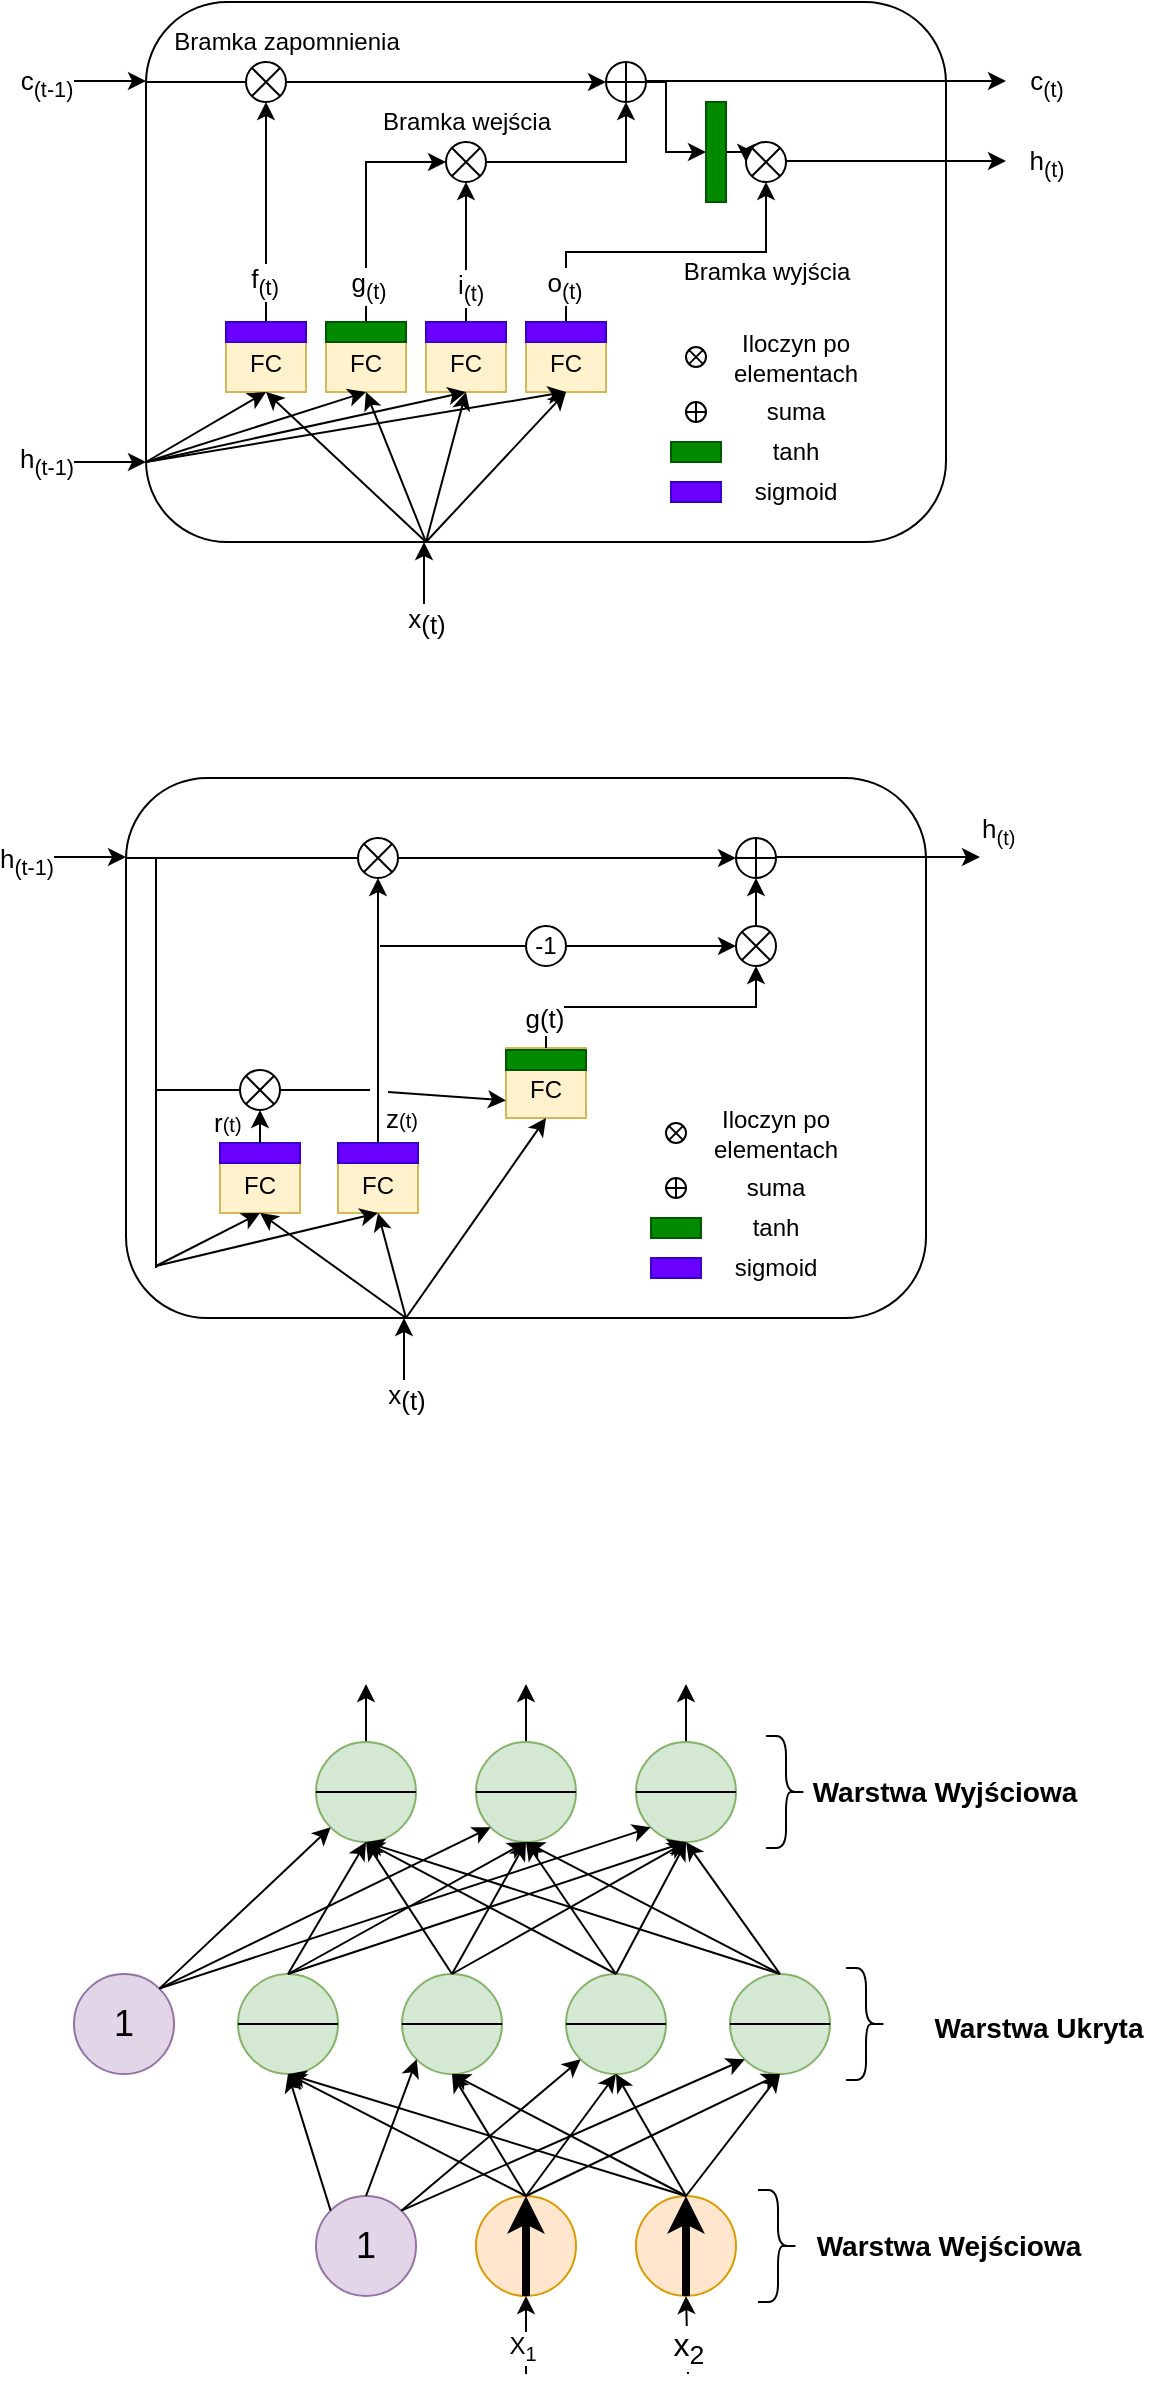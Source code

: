 <mxfile version="22.1.16" type="github">
  <diagram name="Strona-1" id="KUUmrmwPtCSlWXp_8sOf">
    <mxGraphModel dx="838" dy="553" grid="0" gridSize="10" guides="1" tooltips="1" connect="1" arrows="1" fold="1" page="0" pageScale="1" pageWidth="827" pageHeight="1169" math="0" shadow="0">
      <root>
        <mxCell id="0" />
        <mxCell id="1" parent="0" />
        <mxCell id="r2pnUwaAXKdmra2XtnZp-1" value="" style="rounded=1;whiteSpace=wrap;html=1;" parent="1" vertex="1">
          <mxGeometry x="220" y="140" width="400" height="270" as="geometry" />
        </mxCell>
        <mxCell id="r2pnUwaAXKdmra2XtnZp-11" value="" style="edgeStyle=orthogonalEdgeStyle;rounded=0;orthogonalLoop=1;jettySize=auto;html=1;" parent="1" source="r2pnUwaAXKdmra2XtnZp-3" target="r2pnUwaAXKdmra2XtnZp-7" edge="1">
          <mxGeometry relative="1" as="geometry" />
        </mxCell>
        <mxCell id="uJrMI0u5jXTCqJDOLYF4-28" value="&lt;font style=&quot;font-size: 13px;&quot;&gt;f&lt;sub&gt;(t)&lt;/sub&gt;&lt;/font&gt;" style="edgeLabel;html=1;align=center;verticalAlign=middle;resizable=0;points=[];" vertex="1" connectable="0" parent="r2pnUwaAXKdmra2XtnZp-11">
          <mxGeometry x="-0.636" y="1" relative="1" as="geometry">
            <mxPoint as="offset" />
          </mxGeometry>
        </mxCell>
        <mxCell id="r2pnUwaAXKdmra2XtnZp-3" value="FC" style="rounded=0;whiteSpace=wrap;html=1;fillColor=#fff2cc;strokeColor=#d6b656;verticalAlign=middle;labelPosition=center;verticalLabelPosition=middle;align=center;horizontal=1;spacing=2;spacingTop=7;" parent="1" vertex="1">
          <mxGeometry x="260" y="300" width="40" height="35" as="geometry" />
        </mxCell>
        <mxCell id="r2pnUwaAXKdmra2XtnZp-4" value="FC" style="rounded=0;whiteSpace=wrap;html=1;fillColor=#fff2cc;strokeColor=#d6b656;spacingTop=7;" parent="1" vertex="1">
          <mxGeometry x="310" y="300" width="40" height="35" as="geometry" />
        </mxCell>
        <mxCell id="r2pnUwaAXKdmra2XtnZp-16" value="" style="edgeStyle=orthogonalEdgeStyle;rounded=0;orthogonalLoop=1;jettySize=auto;html=1;" parent="1" source="r2pnUwaAXKdmra2XtnZp-5" target="r2pnUwaAXKdmra2XtnZp-8" edge="1">
          <mxGeometry relative="1" as="geometry" />
        </mxCell>
        <mxCell id="uJrMI0u5jXTCqJDOLYF4-30" value="&lt;font style=&quot;font-size: 13px;&quot;&gt;i&lt;sub&gt;(t)&lt;/sub&gt;&lt;/font&gt;" style="edgeLabel;html=1;align=center;verticalAlign=middle;resizable=0;points=[];" vertex="1" connectable="0" parent="r2pnUwaAXKdmra2XtnZp-16">
          <mxGeometry x="-0.514" y="-2" relative="1" as="geometry">
            <mxPoint as="offset" />
          </mxGeometry>
        </mxCell>
        <mxCell id="r2pnUwaAXKdmra2XtnZp-5" value="FC" style="rounded=0;whiteSpace=wrap;html=1;fillColor=#fff2cc;strokeColor=#d6b656;spacingTop=7;" parent="1" vertex="1">
          <mxGeometry x="360" y="300" width="40" height="35" as="geometry" />
        </mxCell>
        <mxCell id="r2pnUwaAXKdmra2XtnZp-6" value="FC" style="rounded=0;whiteSpace=wrap;html=1;fillColor=#fff2cc;strokeColor=#d6b656;spacingTop=7;" parent="1" vertex="1">
          <mxGeometry x="410" y="300" width="40" height="35" as="geometry" />
        </mxCell>
        <mxCell id="r2pnUwaAXKdmra2XtnZp-13" value="" style="edgeStyle=orthogonalEdgeStyle;rounded=0;orthogonalLoop=1;jettySize=auto;html=1;entryX=0;entryY=0.5;entryDx=0;entryDy=0;entryPerimeter=0;" parent="1" source="r2pnUwaAXKdmra2XtnZp-7" target="r2pnUwaAXKdmra2XtnZp-10" edge="1">
          <mxGeometry relative="1" as="geometry" />
        </mxCell>
        <mxCell id="r2pnUwaAXKdmra2XtnZp-7" value="" style="verticalLabelPosition=bottom;shadow=0;dashed=0;align=center;html=1;verticalAlign=top;shape=mxgraph.electrical.abstract.multiplier;" parent="1" vertex="1">
          <mxGeometry x="270" y="170" width="20" height="20" as="geometry" />
        </mxCell>
        <mxCell id="r2pnUwaAXKdmra2XtnZp-8" value="" style="verticalLabelPosition=bottom;shadow=0;dashed=0;align=center;html=1;verticalAlign=top;shape=mxgraph.electrical.abstract.multiplier;" parent="1" vertex="1">
          <mxGeometry x="370" y="210" width="20" height="20" as="geometry" />
        </mxCell>
        <mxCell id="r2pnUwaAXKdmra2XtnZp-9" value="" style="verticalLabelPosition=bottom;shadow=0;dashed=0;align=center;html=1;verticalAlign=top;shape=mxgraph.electrical.abstract.multiplier;" parent="1" vertex="1">
          <mxGeometry x="520" y="210" width="20" height="20" as="geometry" />
        </mxCell>
        <mxCell id="r2pnUwaAXKdmra2XtnZp-23" style="edgeStyle=orthogonalEdgeStyle;rounded=0;orthogonalLoop=1;jettySize=auto;html=1;entryX=0;entryY=0.5;entryDx=0;entryDy=0;" parent="1" source="r2pnUwaAXKdmra2XtnZp-10" target="r2pnUwaAXKdmra2XtnZp-22" edge="1">
          <mxGeometry relative="1" as="geometry">
            <Array as="points">
              <mxPoint x="480" y="180" />
              <mxPoint x="480" y="215" />
            </Array>
          </mxGeometry>
        </mxCell>
        <mxCell id="r2pnUwaAXKdmra2XtnZp-10" value="" style="verticalLabelPosition=bottom;verticalAlign=top;html=1;shape=mxgraph.flowchart.summing_function;" parent="1" vertex="1">
          <mxGeometry x="450" y="170" width="20" height="20" as="geometry" />
        </mxCell>
        <mxCell id="r2pnUwaAXKdmra2XtnZp-14" style="edgeStyle=orthogonalEdgeStyle;rounded=0;orthogonalLoop=1;jettySize=auto;html=1;exitX=1;exitY=0.5;exitDx=0;exitDy=0;exitPerimeter=0;entryX=0.5;entryY=1;entryDx=0;entryDy=0;entryPerimeter=0;" parent="1" source="r2pnUwaAXKdmra2XtnZp-8" target="r2pnUwaAXKdmra2XtnZp-10" edge="1">
          <mxGeometry relative="1" as="geometry" />
        </mxCell>
        <mxCell id="r2pnUwaAXKdmra2XtnZp-15" style="edgeStyle=orthogonalEdgeStyle;rounded=0;orthogonalLoop=1;jettySize=auto;html=1;entryX=0.5;entryY=1;entryDx=0;entryDy=0;entryPerimeter=0;exitX=0.5;exitY=0;exitDx=0;exitDy=0;" parent="1" source="r2pnUwaAXKdmra2XtnZp-6" target="r2pnUwaAXKdmra2XtnZp-9" edge="1">
          <mxGeometry relative="1" as="geometry" />
        </mxCell>
        <mxCell id="uJrMI0u5jXTCqJDOLYF4-31" value="&lt;font style=&quot;font-size: 13px;&quot;&gt;o&lt;sub&gt;(t)&lt;/sub&gt;&lt;/font&gt;" style="edgeLabel;html=1;align=center;verticalAlign=middle;resizable=0;points=[];" vertex="1" connectable="0" parent="r2pnUwaAXKdmra2XtnZp-15">
          <mxGeometry x="-0.788" y="1" relative="1" as="geometry">
            <mxPoint as="offset" />
          </mxGeometry>
        </mxCell>
        <mxCell id="r2pnUwaAXKdmra2XtnZp-17" style="edgeStyle=orthogonalEdgeStyle;rounded=0;orthogonalLoop=1;jettySize=auto;html=1;entryX=0;entryY=0.5;entryDx=0;entryDy=0;entryPerimeter=0;exitX=0.5;exitY=0;exitDx=0;exitDy=0;" parent="1" source="r2pnUwaAXKdmra2XtnZp-4" target="r2pnUwaAXKdmra2XtnZp-8" edge="1">
          <mxGeometry relative="1" as="geometry" />
        </mxCell>
        <mxCell id="uJrMI0u5jXTCqJDOLYF4-29" value="&lt;font style=&quot;font-size: 13px;&quot;&gt;g&lt;sub&gt;(t)&lt;/sub&gt;&lt;/font&gt;" style="edgeLabel;html=1;align=center;verticalAlign=middle;resizable=0;points=[];" vertex="1" connectable="0" parent="r2pnUwaAXKdmra2XtnZp-17">
          <mxGeometry x="-0.7" y="-1" relative="1" as="geometry">
            <mxPoint as="offset" />
          </mxGeometry>
        </mxCell>
        <mxCell id="r2pnUwaAXKdmra2XtnZp-18" value="" style="rounded=0;whiteSpace=wrap;html=1;fillColor=#6a00ff;strokeColor=#3700CC;fontColor=#ffffff;" parent="1" vertex="1">
          <mxGeometry x="260" y="300" width="40" height="10" as="geometry" />
        </mxCell>
        <mxCell id="r2pnUwaAXKdmra2XtnZp-19" value="" style="rounded=0;whiteSpace=wrap;html=1;fillColor=#008a00;strokeColor=#005700;fontColor=#ffffff;" parent="1" vertex="1">
          <mxGeometry x="310" y="300" width="40" height="10" as="geometry" />
        </mxCell>
        <mxCell id="r2pnUwaAXKdmra2XtnZp-20" value="" style="rounded=0;whiteSpace=wrap;html=1;fillColor=#6a00ff;strokeColor=#3700CC;fontColor=#ffffff;" parent="1" vertex="1">
          <mxGeometry x="360" y="300" width="40" height="10" as="geometry" />
        </mxCell>
        <mxCell id="r2pnUwaAXKdmra2XtnZp-21" value="" style="rounded=0;whiteSpace=wrap;html=1;fillColor=#6a00ff;strokeColor=#3700CC;fontColor=#ffffff;" parent="1" vertex="1">
          <mxGeometry x="410" y="300" width="40" height="10" as="geometry" />
        </mxCell>
        <mxCell id="r2pnUwaAXKdmra2XtnZp-22" value="" style="rounded=0;whiteSpace=wrap;html=1;fillColor=#008a00;fontColor=#ffffff;strokeColor=#005700;" parent="1" vertex="1">
          <mxGeometry x="500" y="190" width="10" height="50" as="geometry" />
        </mxCell>
        <mxCell id="r2pnUwaAXKdmra2XtnZp-26" style="edgeStyle=orthogonalEdgeStyle;rounded=0;orthogonalLoop=1;jettySize=auto;html=1;exitX=1;exitY=0.5;exitDx=0;exitDy=0;entryX=0;entryY=0.5;entryDx=0;entryDy=0;entryPerimeter=0;" parent="1" source="r2pnUwaAXKdmra2XtnZp-22" target="r2pnUwaAXKdmra2XtnZp-9" edge="1">
          <mxGeometry relative="1" as="geometry" />
        </mxCell>
        <mxCell id="r2pnUwaAXKdmra2XtnZp-28" value="" style="edgeStyle=none;orthogonalLoop=1;jettySize=auto;html=1;rounded=0;" parent="1" edge="1">
          <mxGeometry width="100" relative="1" as="geometry">
            <mxPoint x="470" y="179.5" as="sourcePoint" />
            <mxPoint x="650" y="179.5" as="targetPoint" />
            <Array as="points" />
          </mxGeometry>
        </mxCell>
        <mxCell id="uJrMI0u5jXTCqJDOLYF4-20" value="&lt;font size=&quot;2&quot;&gt;c&lt;sub&gt;(t)&lt;/sub&gt;&lt;/font&gt;" style="edgeLabel;html=1;align=center;verticalAlign=middle;resizable=0;points=[];" vertex="1" connectable="0" parent="r2pnUwaAXKdmra2XtnZp-28">
          <mxGeometry x="0.789" y="-1" relative="1" as="geometry">
            <mxPoint x="39" as="offset" />
          </mxGeometry>
        </mxCell>
        <mxCell id="r2pnUwaAXKdmra2XtnZp-29" value="" style="edgeStyle=none;orthogonalLoop=1;jettySize=auto;html=1;rounded=0;" parent="1" edge="1">
          <mxGeometry width="100" relative="1" as="geometry">
            <mxPoint x="540" y="219.5" as="sourcePoint" />
            <mxPoint x="650" y="219.5" as="targetPoint" />
            <Array as="points" />
          </mxGeometry>
        </mxCell>
        <mxCell id="uJrMI0u5jXTCqJDOLYF4-22" value="&lt;font style=&quot;font-size: 13px;&quot;&gt;h&lt;sub&gt;(t)&lt;/sub&gt;&lt;/font&gt;" style="edgeLabel;html=1;align=center;verticalAlign=middle;resizable=0;points=[];" vertex="1" connectable="0" parent="r2pnUwaAXKdmra2XtnZp-29">
          <mxGeometry x="0.764" y="1" relative="1" as="geometry">
            <mxPoint x="33" y="2" as="offset" />
          </mxGeometry>
        </mxCell>
        <mxCell id="r2pnUwaAXKdmra2XtnZp-30" value="" style="edgeStyle=none;orthogonalLoop=1;jettySize=auto;html=1;rounded=0;startSize=6;endSize=6;" parent="1" edge="1">
          <mxGeometry width="100" relative="1" as="geometry">
            <mxPoint x="170" y="179.5" as="sourcePoint" />
            <mxPoint x="220" y="179.5" as="targetPoint" />
            <Array as="points" />
          </mxGeometry>
        </mxCell>
        <mxCell id="uJrMI0u5jXTCqJDOLYF4-19" value="&lt;font style=&quot;font-size: 13px;&quot;&gt;c&lt;sub&gt;(t-1)&lt;/sub&gt;&lt;/font&gt;" style="edgeLabel;html=1;align=center;verticalAlign=middle;resizable=0;points=[];" vertex="1" connectable="0" parent="r2pnUwaAXKdmra2XtnZp-30">
          <mxGeometry x="-0.12" y="2" relative="1" as="geometry">
            <mxPoint x="-22" y="3" as="offset" />
          </mxGeometry>
        </mxCell>
        <mxCell id="r2pnUwaAXKdmra2XtnZp-31" value="" style="edgeStyle=none;orthogonalLoop=1;jettySize=auto;html=1;rounded=0;startSize=6;endSize=6;" parent="1" edge="1">
          <mxGeometry width="100" relative="1" as="geometry">
            <mxPoint x="170" y="370" as="sourcePoint" />
            <mxPoint x="220" y="370" as="targetPoint" />
            <Array as="points" />
          </mxGeometry>
        </mxCell>
        <mxCell id="uJrMI0u5jXTCqJDOLYF4-18" value="&lt;font style=&quot;font-size: 13px;&quot;&gt;h&lt;sub&gt;(t-1)&lt;/sub&gt;&lt;/font&gt;" style="edgeLabel;html=1;align=center;verticalAlign=middle;resizable=0;points=[];" vertex="1" connectable="0" parent="r2pnUwaAXKdmra2XtnZp-31">
          <mxGeometry x="0.04" relative="1" as="geometry">
            <mxPoint x="-26" as="offset" />
          </mxGeometry>
        </mxCell>
        <mxCell id="r2pnUwaAXKdmra2XtnZp-32" value="" style="edgeStyle=none;orthogonalLoop=1;jettySize=auto;html=1;rounded=0;startSize=6;endSize=6;" parent="1" edge="1">
          <mxGeometry width="100" relative="1" as="geometry">
            <mxPoint x="359" y="450" as="sourcePoint" />
            <mxPoint x="359" y="410" as="targetPoint" />
            <Array as="points" />
          </mxGeometry>
        </mxCell>
        <mxCell id="uJrMI0u5jXTCqJDOLYF4-17" value="&lt;font style=&quot;font-size: 13px;&quot;&gt;x&lt;/font&gt;&lt;sub style=&quot;font-size: 13px;&quot;&gt;&lt;font style=&quot;font-size: 13px;&quot;&gt;(t)&lt;/font&gt;&lt;br&gt;&lt;/sub&gt;" style="edgeLabel;html=1;align=center;verticalAlign=middle;resizable=0;points=[];" vertex="1" connectable="0" parent="r2pnUwaAXKdmra2XtnZp-32">
          <mxGeometry x="-0.3" y="-1" relative="1" as="geometry">
            <mxPoint y="14" as="offset" />
          </mxGeometry>
        </mxCell>
        <mxCell id="uJrMI0u5jXTCqJDOLYF4-3" value="" style="endArrow=classic;html=1;rounded=0;entryX=0.5;entryY=1;entryDx=0;entryDy=0;" edge="1" parent="1" target="r2pnUwaAXKdmra2XtnZp-3">
          <mxGeometry width="50" height="50" relative="1" as="geometry">
            <mxPoint x="220" y="370" as="sourcePoint" />
            <mxPoint x="270" y="320" as="targetPoint" />
          </mxGeometry>
        </mxCell>
        <mxCell id="uJrMI0u5jXTCqJDOLYF4-4" value="" style="endArrow=classic;html=1;rounded=0;entryX=0.5;entryY=1;entryDx=0;entryDy=0;" edge="1" parent="1" target="r2pnUwaAXKdmra2XtnZp-4">
          <mxGeometry width="50" height="50" relative="1" as="geometry">
            <mxPoint x="220" y="370" as="sourcePoint" />
            <mxPoint x="270" y="320" as="targetPoint" />
          </mxGeometry>
        </mxCell>
        <mxCell id="uJrMI0u5jXTCqJDOLYF4-5" value="" style="endArrow=classic;html=1;rounded=0;entryX=0.5;entryY=1;entryDx=0;entryDy=0;" edge="1" parent="1" target="r2pnUwaAXKdmra2XtnZp-5">
          <mxGeometry width="50" height="50" relative="1" as="geometry">
            <mxPoint x="220" y="370" as="sourcePoint" />
            <mxPoint x="270" y="320" as="targetPoint" />
          </mxGeometry>
        </mxCell>
        <mxCell id="uJrMI0u5jXTCqJDOLYF4-7" value="" style="endArrow=classic;html=1;rounded=0;entryX=0.5;entryY=1;entryDx=0;entryDy=0;" edge="1" parent="1" target="r2pnUwaAXKdmra2XtnZp-6">
          <mxGeometry width="50" height="50" relative="1" as="geometry">
            <mxPoint x="220" y="370" as="sourcePoint" />
            <mxPoint x="270" y="320" as="targetPoint" />
          </mxGeometry>
        </mxCell>
        <mxCell id="uJrMI0u5jXTCqJDOLYF4-9" value="" style="endArrow=classic;html=1;rounded=0;entryX=0.5;entryY=1;entryDx=0;entryDy=0;" edge="1" parent="1" target="r2pnUwaAXKdmra2XtnZp-3">
          <mxGeometry width="50" height="50" relative="1" as="geometry">
            <mxPoint x="360" y="410" as="sourcePoint" />
            <mxPoint x="410" y="360" as="targetPoint" />
          </mxGeometry>
        </mxCell>
        <mxCell id="uJrMI0u5jXTCqJDOLYF4-11" value="" style="endArrow=classic;html=1;rounded=0;entryX=0.5;entryY=1;entryDx=0;entryDy=0;" edge="1" parent="1" target="r2pnUwaAXKdmra2XtnZp-4">
          <mxGeometry width="50" height="50" relative="1" as="geometry">
            <mxPoint x="360" y="410" as="sourcePoint" />
            <mxPoint x="410" y="360" as="targetPoint" />
          </mxGeometry>
        </mxCell>
        <mxCell id="uJrMI0u5jXTCqJDOLYF4-12" value="" style="endArrow=classic;html=1;rounded=0;entryX=0.5;entryY=1;entryDx=0;entryDy=0;" edge="1" parent="1" target="r2pnUwaAXKdmra2XtnZp-5">
          <mxGeometry width="50" height="50" relative="1" as="geometry">
            <mxPoint x="360" y="410" as="sourcePoint" />
            <mxPoint x="410" y="360" as="targetPoint" />
          </mxGeometry>
        </mxCell>
        <mxCell id="uJrMI0u5jXTCqJDOLYF4-13" value="" style="endArrow=classic;html=1;rounded=0;entryX=0.5;entryY=1;entryDx=0;entryDy=0;" edge="1" parent="1" target="r2pnUwaAXKdmra2XtnZp-6">
          <mxGeometry width="50" height="50" relative="1" as="geometry">
            <mxPoint x="360" y="410" as="sourcePoint" />
            <mxPoint x="410" y="360" as="targetPoint" />
          </mxGeometry>
        </mxCell>
        <mxCell id="uJrMI0u5jXTCqJDOLYF4-16" value="" style="endArrow=none;html=1;rounded=0;entryX=0;entryY=0.5;entryDx=0;entryDy=0;entryPerimeter=0;" edge="1" parent="1" target="r2pnUwaAXKdmra2XtnZp-7">
          <mxGeometry width="50" height="50" relative="1" as="geometry">
            <mxPoint x="220" y="180" as="sourcePoint" />
            <mxPoint x="270" y="130" as="targetPoint" />
          </mxGeometry>
        </mxCell>
        <mxCell id="uJrMI0u5jXTCqJDOLYF4-23" value="&lt;font style=&quot;font-size: 12px;&quot;&gt;Bramka zapomnienia&lt;/font&gt;" style="edgeLabel;html=1;align=center;verticalAlign=middle;resizable=0;points=[];" vertex="1" connectable="0" parent="uJrMI0u5jXTCqJDOLYF4-16">
          <mxGeometry x="0.4" y="4" relative="1" as="geometry">
            <mxPoint x="35" y="-16" as="offset" />
          </mxGeometry>
        </mxCell>
        <mxCell id="uJrMI0u5jXTCqJDOLYF4-26" value="&lt;font style=&quot;font-size: 12px;&quot;&gt;Bramka wejścia&lt;/font&gt;" style="edgeLabel;html=1;align=center;verticalAlign=middle;resizable=0;points=[];" vertex="1" connectable="0" parent="1">
          <mxGeometry x="380" y="200" as="geometry" />
        </mxCell>
        <mxCell id="uJrMI0u5jXTCqJDOLYF4-27" value="&lt;font style=&quot;font-size: 12px;&quot;&gt;Bramka wyjścia&lt;/font&gt;" style="edgeLabel;html=1;align=center;verticalAlign=middle;resizable=0;points=[];" vertex="1" connectable="0" parent="1">
          <mxGeometry x="530" y="275" as="geometry" />
        </mxCell>
        <mxCell id="uJrMI0u5jXTCqJDOLYF4-33" value="" style="verticalLabelPosition=bottom;shadow=0;dashed=0;align=center;html=1;verticalAlign=top;shape=mxgraph.electrical.abstract.multiplier;" vertex="1" parent="1">
          <mxGeometry x="490" y="312.5" width="10" height="10" as="geometry" />
        </mxCell>
        <mxCell id="uJrMI0u5jXTCqJDOLYF4-34" value="" style="verticalLabelPosition=bottom;verticalAlign=top;html=1;shape=mxgraph.flowchart.summing_function;" vertex="1" parent="1">
          <mxGeometry x="490" y="340" width="10" height="10" as="geometry" />
        </mxCell>
        <mxCell id="uJrMI0u5jXTCqJDOLYF4-35" value="" style="rounded=0;whiteSpace=wrap;html=1;fillColor=#008a00;strokeColor=#005700;fontColor=#ffffff;" vertex="1" parent="1">
          <mxGeometry x="482.5" y="360" width="25" height="10" as="geometry" />
        </mxCell>
        <mxCell id="uJrMI0u5jXTCqJDOLYF4-36" value="" style="rounded=0;whiteSpace=wrap;html=1;fillColor=#6a00ff;strokeColor=#3700CC;fontColor=#ffffff;" vertex="1" parent="1">
          <mxGeometry x="482.5" y="380" width="25" height="10" as="geometry" />
        </mxCell>
        <mxCell id="uJrMI0u5jXTCqJDOLYF4-37" value="sigmoid" style="text;html=1;strokeColor=none;fillColor=none;align=center;verticalAlign=middle;whiteSpace=wrap;rounded=0;" vertex="1" parent="1">
          <mxGeometry x="520" y="380" width="50" height="10" as="geometry" />
        </mxCell>
        <mxCell id="uJrMI0u5jXTCqJDOLYF4-38" value="tanh" style="text;html=1;strokeColor=none;fillColor=none;align=center;verticalAlign=middle;whiteSpace=wrap;rounded=0;" vertex="1" parent="1">
          <mxGeometry x="520" y="360" width="50" height="10" as="geometry" />
        </mxCell>
        <mxCell id="uJrMI0u5jXTCqJDOLYF4-39" value="suma" style="text;html=1;strokeColor=none;fillColor=none;align=center;verticalAlign=middle;whiteSpace=wrap;rounded=0;" vertex="1" parent="1">
          <mxGeometry x="520" y="340" width="50" height="10" as="geometry" />
        </mxCell>
        <mxCell id="uJrMI0u5jXTCqJDOLYF4-40" value="Iloczyn po elementach" style="text;html=1;strokeColor=none;fillColor=none;align=center;verticalAlign=middle;whiteSpace=wrap;rounded=0;" vertex="1" parent="1">
          <mxGeometry x="520" y="312.5" width="50" height="10" as="geometry" />
        </mxCell>
        <mxCell id="uJrMI0u5jXTCqJDOLYF4-42" value="" style="rounded=1;whiteSpace=wrap;html=1;" vertex="1" parent="1">
          <mxGeometry x="210" y="528" width="400" height="270" as="geometry" />
        </mxCell>
        <mxCell id="uJrMI0u5jXTCqJDOLYF4-46" value="FC" style="rounded=0;whiteSpace=wrap;html=1;fillColor=#fff2cc;strokeColor=#d6b656;spacingTop=7;" vertex="1" parent="1">
          <mxGeometry x="257" y="710.5" width="40" height="35" as="geometry" />
        </mxCell>
        <mxCell id="uJrMI0u5jXTCqJDOLYF4-49" value="FC" style="rounded=0;whiteSpace=wrap;html=1;fillColor=#fff2cc;strokeColor=#d6b656;spacingTop=7;" vertex="1" parent="1">
          <mxGeometry x="316" y="710.5" width="40" height="35" as="geometry" />
        </mxCell>
        <mxCell id="uJrMI0u5jXTCqJDOLYF4-50" value="FC" style="rounded=0;whiteSpace=wrap;html=1;fillColor=#fff2cc;strokeColor=#d6b656;spacingTop=7;" vertex="1" parent="1">
          <mxGeometry x="400" y="663" width="40" height="35" as="geometry" />
        </mxCell>
        <mxCell id="uJrMI0u5jXTCqJDOLYF4-51" value="" style="edgeStyle=orthogonalEdgeStyle;rounded=0;orthogonalLoop=1;jettySize=auto;html=1;entryX=0;entryY=0.5;entryDx=0;entryDy=0;entryPerimeter=0;" edge="1" parent="1" source="uJrMI0u5jXTCqJDOLYF4-52" target="uJrMI0u5jXTCqJDOLYF4-56">
          <mxGeometry relative="1" as="geometry" />
        </mxCell>
        <mxCell id="uJrMI0u5jXTCqJDOLYF4-52" value="" style="verticalLabelPosition=bottom;shadow=0;dashed=0;align=center;html=1;verticalAlign=top;shape=mxgraph.electrical.abstract.multiplier;" vertex="1" parent="1">
          <mxGeometry x="326" y="558" width="20" height="20" as="geometry" />
        </mxCell>
        <mxCell id="uJrMI0u5jXTCqJDOLYF4-120" value="" style="edgeStyle=orthogonalEdgeStyle;rounded=0;orthogonalLoop=1;jettySize=auto;html=1;" edge="1" parent="1" source="uJrMI0u5jXTCqJDOLYF4-54" target="uJrMI0u5jXTCqJDOLYF4-56">
          <mxGeometry relative="1" as="geometry" />
        </mxCell>
        <mxCell id="uJrMI0u5jXTCqJDOLYF4-54" value="" style="verticalLabelPosition=bottom;shadow=0;dashed=0;align=center;html=1;verticalAlign=top;shape=mxgraph.electrical.abstract.multiplier;" vertex="1" parent="1">
          <mxGeometry x="515" y="602" width="20" height="20" as="geometry" />
        </mxCell>
        <mxCell id="uJrMI0u5jXTCqJDOLYF4-56" value="" style="verticalLabelPosition=bottom;verticalAlign=top;html=1;shape=mxgraph.flowchart.summing_function;" vertex="1" parent="1">
          <mxGeometry x="515" y="558" width="20" height="20" as="geometry" />
        </mxCell>
        <mxCell id="uJrMI0u5jXTCqJDOLYF4-58" style="edgeStyle=orthogonalEdgeStyle;rounded=0;orthogonalLoop=1;jettySize=auto;html=1;entryX=0.5;entryY=1;entryDx=0;entryDy=0;entryPerimeter=0;exitX=0.5;exitY=0;exitDx=0;exitDy=0;" edge="1" parent="1" source="uJrMI0u5jXTCqJDOLYF4-50" target="uJrMI0u5jXTCqJDOLYF4-54">
          <mxGeometry relative="1" as="geometry" />
        </mxCell>
        <mxCell id="uJrMI0u5jXTCqJDOLYF4-59" value="&lt;font&gt;&lt;sub&gt;&lt;font size=&quot;2&quot;&gt;g(t)&lt;/font&gt;&lt;/sub&gt;&lt;/font&gt;" style="edgeLabel;html=1;align=center;verticalAlign=middle;resizable=0;points=[];" vertex="1" connectable="0" parent="uJrMI0u5jXTCqJDOLYF4-58">
          <mxGeometry x="-0.788" y="1" relative="1" as="geometry">
            <mxPoint as="offset" />
          </mxGeometry>
        </mxCell>
        <mxCell id="uJrMI0u5jXTCqJDOLYF4-63" value="" style="rounded=0;whiteSpace=wrap;html=1;fillColor=#008a00;strokeColor=#005700;fontColor=#ffffff;" vertex="1" parent="1">
          <mxGeometry x="400" y="664" width="40" height="10" as="geometry" />
        </mxCell>
        <mxCell id="uJrMI0u5jXTCqJDOLYF4-64" value="" style="rounded=0;whiteSpace=wrap;html=1;fillColor=#6a00ff;strokeColor=#3700CC;fontColor=#ffffff;" vertex="1" parent="1">
          <mxGeometry x="257" y="710.5" width="40" height="10" as="geometry" />
        </mxCell>
        <mxCell id="uJrMI0u5jXTCqJDOLYF4-65" value="" style="rounded=0;whiteSpace=wrap;html=1;fillColor=#6a00ff;strokeColor=#3700CC;fontColor=#ffffff;" vertex="1" parent="1">
          <mxGeometry x="316" y="710.5" width="40" height="10" as="geometry" />
        </mxCell>
        <mxCell id="uJrMI0u5jXTCqJDOLYF4-72" value="" style="edgeStyle=none;orthogonalLoop=1;jettySize=auto;html=1;rounded=0;startSize=6;endSize=6;" edge="1" parent="1">
          <mxGeometry width="100" relative="1" as="geometry">
            <mxPoint x="160" y="567.5" as="sourcePoint" />
            <mxPoint x="210" y="567.5" as="targetPoint" />
            <Array as="points" />
          </mxGeometry>
        </mxCell>
        <mxCell id="uJrMI0u5jXTCqJDOLYF4-73" value="&lt;font&gt;&lt;sub&gt;&lt;font size=&quot;2&quot;&gt;h&lt;sub&gt;(t-1)&lt;/sub&gt;&lt;/font&gt;&lt;/sub&gt;&lt;/font&gt;" style="edgeLabel;html=1;align=center;verticalAlign=middle;resizable=0;points=[];" vertex="1" connectable="0" parent="uJrMI0u5jXTCqJDOLYF4-72">
          <mxGeometry x="-0.12" y="2" relative="1" as="geometry">
            <mxPoint x="-22" y="3" as="offset" />
          </mxGeometry>
        </mxCell>
        <mxCell id="uJrMI0u5jXTCqJDOLYF4-76" value="" style="edgeStyle=none;orthogonalLoop=1;jettySize=auto;html=1;rounded=0;startSize=6;endSize=6;" edge="1" parent="1">
          <mxGeometry width="100" relative="1" as="geometry">
            <mxPoint x="349" y="838" as="sourcePoint" />
            <mxPoint x="349" y="798" as="targetPoint" />
            <Array as="points" />
          </mxGeometry>
        </mxCell>
        <mxCell id="uJrMI0u5jXTCqJDOLYF4-77" value="&lt;font style=&quot;font-size: 13px;&quot;&gt;x&lt;/font&gt;&lt;sub style=&quot;font-size: 13px;&quot;&gt;&lt;font style=&quot;font-size: 13px;&quot;&gt;(t)&lt;/font&gt;&lt;br&gt;&lt;/sub&gt;" style="edgeLabel;html=1;align=center;verticalAlign=middle;resizable=0;points=[];" vertex="1" connectable="0" parent="uJrMI0u5jXTCqJDOLYF4-76">
          <mxGeometry x="-0.3" y="-1" relative="1" as="geometry">
            <mxPoint y="14" as="offset" />
          </mxGeometry>
        </mxCell>
        <mxCell id="uJrMI0u5jXTCqJDOLYF4-83" value="" style="endArrow=classic;html=1;rounded=0;entryX=0.5;entryY=1;entryDx=0;entryDy=0;" edge="1" parent="1" target="uJrMI0u5jXTCqJDOLYF4-46">
          <mxGeometry width="50" height="50" relative="1" as="geometry">
            <mxPoint x="350" y="798" as="sourcePoint" />
            <mxPoint x="400" y="748" as="targetPoint" />
          </mxGeometry>
        </mxCell>
        <mxCell id="uJrMI0u5jXTCqJDOLYF4-84" value="" style="endArrow=classic;html=1;rounded=0;entryX=0.5;entryY=1;entryDx=0;entryDy=0;" edge="1" parent="1" target="uJrMI0u5jXTCqJDOLYF4-49">
          <mxGeometry width="50" height="50" relative="1" as="geometry">
            <mxPoint x="350" y="798" as="sourcePoint" />
            <mxPoint x="400" y="748" as="targetPoint" />
          </mxGeometry>
        </mxCell>
        <mxCell id="uJrMI0u5jXTCqJDOLYF4-85" value="" style="endArrow=classic;html=1;rounded=0;entryX=0.5;entryY=1;entryDx=0;entryDy=0;" edge="1" parent="1" target="uJrMI0u5jXTCqJDOLYF4-50">
          <mxGeometry width="50" height="50" relative="1" as="geometry">
            <mxPoint x="350" y="798" as="sourcePoint" />
            <mxPoint x="400" y="748" as="targetPoint" />
          </mxGeometry>
        </mxCell>
        <mxCell id="uJrMI0u5jXTCqJDOLYF4-86" value="" style="endArrow=none;html=1;rounded=0;entryX=0;entryY=0.5;entryDx=0;entryDy=0;entryPerimeter=0;" edge="1" parent="1" target="uJrMI0u5jXTCqJDOLYF4-52">
          <mxGeometry width="50" height="50" relative="1" as="geometry">
            <mxPoint x="210" y="568" as="sourcePoint" />
            <mxPoint x="260" y="518" as="targetPoint" />
          </mxGeometry>
        </mxCell>
        <mxCell id="uJrMI0u5jXTCqJDOLYF4-90" value="" style="verticalLabelPosition=bottom;shadow=0;dashed=0;align=center;html=1;verticalAlign=top;shape=mxgraph.electrical.abstract.multiplier;" vertex="1" parent="1">
          <mxGeometry x="480" y="700.5" width="10" height="10" as="geometry" />
        </mxCell>
        <mxCell id="uJrMI0u5jXTCqJDOLYF4-91" value="" style="verticalLabelPosition=bottom;verticalAlign=top;html=1;shape=mxgraph.flowchart.summing_function;" vertex="1" parent="1">
          <mxGeometry x="480" y="728" width="10" height="10" as="geometry" />
        </mxCell>
        <mxCell id="uJrMI0u5jXTCqJDOLYF4-92" value="" style="rounded=0;whiteSpace=wrap;html=1;fillColor=#008a00;strokeColor=#005700;fontColor=#ffffff;" vertex="1" parent="1">
          <mxGeometry x="472.5" y="748" width="25" height="10" as="geometry" />
        </mxCell>
        <mxCell id="uJrMI0u5jXTCqJDOLYF4-93" value="" style="rounded=0;whiteSpace=wrap;html=1;fillColor=#6a00ff;strokeColor=#3700CC;fontColor=#ffffff;" vertex="1" parent="1">
          <mxGeometry x="472.5" y="768" width="25" height="10" as="geometry" />
        </mxCell>
        <mxCell id="uJrMI0u5jXTCqJDOLYF4-94" value="sigmoid" style="text;html=1;strokeColor=none;fillColor=none;align=center;verticalAlign=middle;whiteSpace=wrap;rounded=0;" vertex="1" parent="1">
          <mxGeometry x="510" y="768" width="50" height="10" as="geometry" />
        </mxCell>
        <mxCell id="uJrMI0u5jXTCqJDOLYF4-95" value="tanh" style="text;html=1;strokeColor=none;fillColor=none;align=center;verticalAlign=middle;whiteSpace=wrap;rounded=0;" vertex="1" parent="1">
          <mxGeometry x="510" y="748" width="50" height="10" as="geometry" />
        </mxCell>
        <mxCell id="uJrMI0u5jXTCqJDOLYF4-96" value="suma" style="text;html=1;strokeColor=none;fillColor=none;align=center;verticalAlign=middle;whiteSpace=wrap;rounded=0;" vertex="1" parent="1">
          <mxGeometry x="510" y="728" width="50" height="10" as="geometry" />
        </mxCell>
        <mxCell id="uJrMI0u5jXTCqJDOLYF4-97" value="Iloczyn po elementach" style="text;html=1;strokeColor=none;fillColor=none;align=center;verticalAlign=middle;whiteSpace=wrap;rounded=0;" vertex="1" parent="1">
          <mxGeometry x="510" y="700.5" width="50" height="10" as="geometry" />
        </mxCell>
        <mxCell id="uJrMI0u5jXTCqJDOLYF4-106" value="" style="edgeStyle=orthogonalEdgeStyle;rounded=0;orthogonalLoop=1;jettySize=auto;html=1;entryX=0;entryY=0.5;entryDx=0;entryDy=0;entryPerimeter=0;" edge="1" parent="1">
          <mxGeometry relative="1" as="geometry">
            <mxPoint x="535" y="567.5" as="sourcePoint" />
            <mxPoint x="637" y="567.5" as="targetPoint" />
          </mxGeometry>
        </mxCell>
        <mxCell id="uJrMI0u5jXTCqJDOLYF4-109" value="&lt;span style=&quot;caret-color: rgb(0, 0, 0); color: rgb(0, 0, 0); font-family: Helvetica; font-size: small; font-style: normal; font-variant-caps: normal; font-weight: 400; letter-spacing: normal; text-align: center; text-indent: 0px; text-transform: none; word-spacing: 0px; -webkit-text-stroke-width: 0px; background-color: rgb(255, 255, 255); text-decoration: none; float: none; display: inline !important;&quot;&gt;h&lt;/span&gt;&lt;sub style=&quot;border-color: var(--border-color); caret-color: rgb(0, 0, 0); color: rgb(0, 0, 0); font-family: Helvetica; font-style: normal; font-variant-caps: normal; font-weight: 400; letter-spacing: normal; text-align: center; text-indent: 0px; text-transform: none; word-spacing: 0px; -webkit-text-stroke-width: 0px; text-decoration: none;&quot;&gt;(t)&lt;/sub&gt;" style="text;whiteSpace=wrap;html=1;" vertex="1" parent="1">
          <mxGeometry x="636" y="539" width="54" height="39" as="geometry" />
        </mxCell>
        <mxCell id="uJrMI0u5jXTCqJDOLYF4-110" value="" style="endArrow=none;html=1;rounded=0;" edge="1" parent="1">
          <mxGeometry width="50" height="50" relative="1" as="geometry">
            <mxPoint x="225" y="773" as="sourcePoint" />
            <mxPoint x="225" y="568" as="targetPoint" />
          </mxGeometry>
        </mxCell>
        <mxCell id="uJrMI0u5jXTCqJDOLYF4-112" value="" style="endArrow=classic;html=1;rounded=0;entryX=0.5;entryY=1;entryDx=0;entryDy=0;" edge="1" parent="1" target="uJrMI0u5jXTCqJDOLYF4-46">
          <mxGeometry width="50" height="50" relative="1" as="geometry">
            <mxPoint x="225" y="772" as="sourcePoint" />
            <mxPoint x="275" y="722" as="targetPoint" />
          </mxGeometry>
        </mxCell>
        <mxCell id="uJrMI0u5jXTCqJDOLYF4-114" value="" style="endArrow=classic;html=1;rounded=0;entryX=0.5;entryY=1;entryDx=0;entryDy=0;" edge="1" parent="1" target="uJrMI0u5jXTCqJDOLYF4-49">
          <mxGeometry width="50" height="50" relative="1" as="geometry">
            <mxPoint x="225" y="772" as="sourcePoint" />
            <mxPoint x="275" y="722" as="targetPoint" />
          </mxGeometry>
        </mxCell>
        <mxCell id="uJrMI0u5jXTCqJDOLYF4-115" style="edgeStyle=orthogonalEdgeStyle;rounded=0;orthogonalLoop=1;jettySize=auto;html=1;exitX=0.5;exitY=0;exitDx=0;exitDy=0;entryX=0.5;entryY=1;entryDx=0;entryDy=0;entryPerimeter=0;" edge="1" parent="1" source="uJrMI0u5jXTCqJDOLYF4-65" target="uJrMI0u5jXTCqJDOLYF4-52">
          <mxGeometry relative="1" as="geometry" />
        </mxCell>
        <mxCell id="uJrMI0u5jXTCqJDOLYF4-116" value="-1" style="ellipse;whiteSpace=wrap;html=1;aspect=fixed;" vertex="1" parent="1">
          <mxGeometry x="410" y="602" width="20" height="20" as="geometry" />
        </mxCell>
        <mxCell id="uJrMI0u5jXTCqJDOLYF4-118" value="" style="endArrow=none;html=1;rounded=0;entryX=0;entryY=0.5;entryDx=0;entryDy=0;" edge="1" parent="1" target="uJrMI0u5jXTCqJDOLYF4-116">
          <mxGeometry width="50" height="50" relative="1" as="geometry">
            <mxPoint x="337" y="612" as="sourcePoint" />
            <mxPoint x="386" y="567" as="targetPoint" />
          </mxGeometry>
        </mxCell>
        <mxCell id="uJrMI0u5jXTCqJDOLYF4-119" style="edgeStyle=orthogonalEdgeStyle;rounded=0;orthogonalLoop=1;jettySize=auto;html=1;entryX=0;entryY=0.5;entryDx=0;entryDy=0;entryPerimeter=0;" edge="1" parent="1" source="uJrMI0u5jXTCqJDOLYF4-116" target="uJrMI0u5jXTCqJDOLYF4-54">
          <mxGeometry relative="1" as="geometry" />
        </mxCell>
        <mxCell id="uJrMI0u5jXTCqJDOLYF4-121" value="" style="verticalLabelPosition=bottom;shadow=0;dashed=0;align=center;html=1;verticalAlign=top;shape=mxgraph.electrical.abstract.multiplier;" vertex="1" parent="1">
          <mxGeometry x="267" y="674" width="20" height="20" as="geometry" />
        </mxCell>
        <mxCell id="uJrMI0u5jXTCqJDOLYF4-123" value="" style="endArrow=classic;html=1;rounded=0;exitX=0.5;exitY=0;exitDx=0;exitDy=0;entryX=0.5;entryY=1;entryDx=0;entryDy=0;entryPerimeter=0;" edge="1" parent="1" source="uJrMI0u5jXTCqJDOLYF4-64" target="uJrMI0u5jXTCqJDOLYF4-121">
          <mxGeometry width="50" height="50" relative="1" as="geometry">
            <mxPoint x="282" y="666" as="sourcePoint" />
            <mxPoint x="332" y="616" as="targetPoint" />
          </mxGeometry>
        </mxCell>
        <mxCell id="uJrMI0u5jXTCqJDOLYF4-125" value="" style="endArrow=none;html=1;rounded=0;entryX=0;entryY=0.5;entryDx=0;entryDy=0;entryPerimeter=0;" edge="1" parent="1" target="uJrMI0u5jXTCqJDOLYF4-121">
          <mxGeometry width="50" height="50" relative="1" as="geometry">
            <mxPoint x="225" y="684" as="sourcePoint" />
            <mxPoint x="500" y="782" as="targetPoint" />
          </mxGeometry>
        </mxCell>
        <mxCell id="uJrMI0u5jXTCqJDOLYF4-126" value="" style="endArrow=none;html=1;rounded=0;exitX=1;exitY=0.5;exitDx=0;exitDy=0;exitPerimeter=0;" edge="1" parent="1" source="uJrMI0u5jXTCqJDOLYF4-121">
          <mxGeometry width="50" height="50" relative="1" as="geometry">
            <mxPoint x="450" y="832" as="sourcePoint" />
            <mxPoint x="332" y="684" as="targetPoint" />
          </mxGeometry>
        </mxCell>
        <mxCell id="uJrMI0u5jXTCqJDOLYF4-128" value="" style="endArrow=classic;html=1;rounded=0;entryX=0;entryY=0.75;entryDx=0;entryDy=0;" edge="1" parent="1" target="uJrMI0u5jXTCqJDOLYF4-50">
          <mxGeometry width="50" height="50" relative="1" as="geometry">
            <mxPoint x="341" y="685" as="sourcePoint" />
            <mxPoint x="500" y="782" as="targetPoint" />
          </mxGeometry>
        </mxCell>
        <mxCell id="uJrMI0u5jXTCqJDOLYF4-129" value="&lt;sub style=&quot;border-color: var(--border-color); caret-color: rgb(0, 0, 0); color: rgb(0, 0, 0); font-family: Helvetica; font-style: normal; font-variant-caps: normal; font-weight: 400; letter-spacing: normal; text-align: center; text-indent: 0px; text-transform: none; word-spacing: 0px; -webkit-text-stroke-width: 0px; text-decoration: none;&quot;&gt;&lt;font size=&quot;2&quot;&gt;&lt;span style=&quot;background-color: rgb(255, 255, 255);&quot;&gt;z&lt;/span&gt;&lt;/font&gt;(t)&lt;/sub&gt;" style="text;whiteSpace=wrap;html=1;" vertex="1" parent="1">
          <mxGeometry x="338" y="681.5" width="54" height="39" as="geometry" />
        </mxCell>
        <mxCell id="uJrMI0u5jXTCqJDOLYF4-130" value="&lt;sub style=&quot;border-color: var(--border-color); caret-color: rgb(0, 0, 0); color: rgb(0, 0, 0); font-family: Helvetica; font-style: normal; font-variant-caps: normal; font-weight: 400; letter-spacing: normal; text-align: center; text-indent: 0px; text-transform: none; word-spacing: 0px; -webkit-text-stroke-width: 0px; text-decoration: none;&quot;&gt;&lt;font size=&quot;2&quot;&gt;&lt;span style=&quot;background-color: rgb(255, 255, 255);&quot;&gt;r&lt;/span&gt;&lt;/font&gt;(t)&lt;/sub&gt;" style="text;whiteSpace=wrap;html=1;" vertex="1" parent="1">
          <mxGeometry x="252" y="684" width="54" height="39" as="geometry" />
        </mxCell>
        <mxCell id="uJrMI0u5jXTCqJDOLYF4-131" value="&lt;font style=&quot;font-size: 18px;&quot;&gt;1&lt;/font&gt;" style="ellipse;whiteSpace=wrap;html=1;fillColor=#e1d5e7;strokeColor=#9673a6;" vertex="1" parent="1">
          <mxGeometry x="305" y="1237" width="50" height="50" as="geometry" />
        </mxCell>
        <mxCell id="uJrMI0u5jXTCqJDOLYF4-132" value="" style="ellipse;whiteSpace=wrap;html=1;fillColor=#ffe6cc;strokeColor=#d79b00;" vertex="1" parent="1">
          <mxGeometry x="385" y="1237" width="50" height="50" as="geometry" />
        </mxCell>
        <mxCell id="uJrMI0u5jXTCqJDOLYF4-133" value="" style="ellipse;whiteSpace=wrap;html=1;fillColor=#ffe6cc;strokeColor=#d79b00;" vertex="1" parent="1">
          <mxGeometry x="465" y="1237" width="50" height="50" as="geometry" />
        </mxCell>
        <mxCell id="uJrMI0u5jXTCqJDOLYF4-134" value="" style="ellipse;whiteSpace=wrap;html=1;fillColor=#d5e8d4;strokeColor=#82b366;" vertex="1" parent="1">
          <mxGeometry x="348" y="1126" width="50" height="50" as="geometry" />
        </mxCell>
        <mxCell id="uJrMI0u5jXTCqJDOLYF4-135" value="" style="ellipse;whiteSpace=wrap;html=1;fillColor=#d5e8d4;strokeColor=#82b366;" vertex="1" parent="1">
          <mxGeometry x="430" y="1126" width="50" height="50" as="geometry" />
        </mxCell>
        <mxCell id="uJrMI0u5jXTCqJDOLYF4-136" value="" style="ellipse;whiteSpace=wrap;html=1;fillColor=#d5e8d4;strokeColor=#82b366;" vertex="1" parent="1">
          <mxGeometry x="266" y="1126" width="50" height="50" as="geometry" />
        </mxCell>
        <mxCell id="uJrMI0u5jXTCqJDOLYF4-137" value="" style="ellipse;whiteSpace=wrap;html=1;fillColor=#d5e8d4;strokeColor=#82b366;" vertex="1" parent="1">
          <mxGeometry x="512" y="1126" width="50" height="50" as="geometry" />
        </mxCell>
        <mxCell id="uJrMI0u5jXTCqJDOLYF4-138" value="&lt;font style=&quot;font-size: 18px;&quot;&gt;1&lt;/font&gt;" style="ellipse;whiteSpace=wrap;html=1;fillColor=#e1d5e7;strokeColor=#9673a6;" vertex="1" parent="1">
          <mxGeometry x="184" y="1126" width="50" height="50" as="geometry" />
        </mxCell>
        <mxCell id="uJrMI0u5jXTCqJDOLYF4-183" value="" style="edgeStyle=orthogonalEdgeStyle;rounded=0;orthogonalLoop=1;jettySize=auto;html=1;" edge="1" parent="1" source="uJrMI0u5jXTCqJDOLYF4-139">
          <mxGeometry relative="1" as="geometry">
            <mxPoint x="330" y="981" as="targetPoint" />
          </mxGeometry>
        </mxCell>
        <mxCell id="uJrMI0u5jXTCqJDOLYF4-139" value="" style="ellipse;whiteSpace=wrap;html=1;fillColor=#d5e8d4;strokeColor=#82b366;" vertex="1" parent="1">
          <mxGeometry x="305" y="1010" width="50" height="50" as="geometry" />
        </mxCell>
        <mxCell id="uJrMI0u5jXTCqJDOLYF4-187" value="" style="edgeStyle=orthogonalEdgeStyle;rounded=0;orthogonalLoop=1;jettySize=auto;html=1;" edge="1" parent="1" source="uJrMI0u5jXTCqJDOLYF4-140">
          <mxGeometry relative="1" as="geometry">
            <mxPoint x="410" y="981" as="targetPoint" />
          </mxGeometry>
        </mxCell>
        <mxCell id="uJrMI0u5jXTCqJDOLYF4-140" value="" style="ellipse;whiteSpace=wrap;html=1;fillColor=#d5e8d4;strokeColor=#82b366;" vertex="1" parent="1">
          <mxGeometry x="385" y="1010" width="50" height="50" as="geometry" />
        </mxCell>
        <mxCell id="uJrMI0u5jXTCqJDOLYF4-189" value="" style="edgeStyle=orthogonalEdgeStyle;rounded=0;orthogonalLoop=1;jettySize=auto;html=1;" edge="1" parent="1" source="uJrMI0u5jXTCqJDOLYF4-141">
          <mxGeometry relative="1" as="geometry">
            <mxPoint x="490" y="981" as="targetPoint" />
          </mxGeometry>
        </mxCell>
        <mxCell id="uJrMI0u5jXTCqJDOLYF4-141" value="" style="ellipse;whiteSpace=wrap;html=1;fillColor=#d5e8d4;strokeColor=#82b366;" vertex="1" parent="1">
          <mxGeometry x="465" y="1010" width="50" height="50" as="geometry" />
        </mxCell>
        <mxCell id="uJrMI0u5jXTCqJDOLYF4-143" value="" style="endArrow=classic;html=1;rounded=0;exitX=1;exitY=0;exitDx=0;exitDy=0;entryX=0;entryY=1;entryDx=0;entryDy=0;" edge="1" parent="1" source="uJrMI0u5jXTCqJDOLYF4-138" target="uJrMI0u5jXTCqJDOLYF4-139">
          <mxGeometry width="50" height="50" relative="1" as="geometry">
            <mxPoint x="196" y="1082" as="sourcePoint" />
            <mxPoint x="246" y="1032" as="targetPoint" />
          </mxGeometry>
        </mxCell>
        <mxCell id="uJrMI0u5jXTCqJDOLYF4-144" value="" style="endArrow=classic;html=1;rounded=0;exitX=1;exitY=0;exitDx=0;exitDy=0;entryX=0;entryY=1;entryDx=0;entryDy=0;" edge="1" parent="1" source="uJrMI0u5jXTCqJDOLYF4-138" target="uJrMI0u5jXTCqJDOLYF4-140">
          <mxGeometry width="50" height="50" relative="1" as="geometry">
            <mxPoint x="360" y="1135" as="sourcePoint" />
            <mxPoint x="410" y="1085" as="targetPoint" />
          </mxGeometry>
        </mxCell>
        <mxCell id="uJrMI0u5jXTCqJDOLYF4-145" value="" style="endArrow=classic;html=1;rounded=0;exitX=1;exitY=0;exitDx=0;exitDy=0;entryX=0;entryY=1;entryDx=0;entryDy=0;" edge="1" parent="1" source="uJrMI0u5jXTCqJDOLYF4-138" target="uJrMI0u5jXTCqJDOLYF4-141">
          <mxGeometry width="50" height="50" relative="1" as="geometry">
            <mxPoint x="343" y="1138" as="sourcePoint" />
            <mxPoint x="393" y="1088" as="targetPoint" />
          </mxGeometry>
        </mxCell>
        <mxCell id="uJrMI0u5jXTCqJDOLYF4-146" value="" style="endArrow=classic;html=1;rounded=0;exitX=0;exitY=0;exitDx=0;exitDy=0;entryX=0.5;entryY=1;entryDx=0;entryDy=0;" edge="1" parent="1" source="uJrMI0u5jXTCqJDOLYF4-131" target="uJrMI0u5jXTCqJDOLYF4-136">
          <mxGeometry width="50" height="50" relative="1" as="geometry">
            <mxPoint x="123" y="1279" as="sourcePoint" />
            <mxPoint x="173" y="1229" as="targetPoint" />
          </mxGeometry>
        </mxCell>
        <mxCell id="uJrMI0u5jXTCqJDOLYF4-147" value="" style="endArrow=classic;html=1;rounded=0;exitX=0.5;exitY=0;exitDx=0;exitDy=0;entryX=0;entryY=1;entryDx=0;entryDy=0;" edge="1" parent="1" source="uJrMI0u5jXTCqJDOLYF4-131" target="uJrMI0u5jXTCqJDOLYF4-134">
          <mxGeometry width="50" height="50" relative="1" as="geometry">
            <mxPoint x="335" y="1253" as="sourcePoint" />
            <mxPoint x="385" y="1203" as="targetPoint" />
          </mxGeometry>
        </mxCell>
        <mxCell id="uJrMI0u5jXTCqJDOLYF4-148" value="" style="endArrow=classic;html=1;rounded=0;exitX=1;exitY=0;exitDx=0;exitDy=0;entryX=0;entryY=1;entryDx=0;entryDy=0;" edge="1" parent="1" source="uJrMI0u5jXTCqJDOLYF4-131" target="uJrMI0u5jXTCqJDOLYF4-135">
          <mxGeometry width="50" height="50" relative="1" as="geometry">
            <mxPoint x="358" y="1242" as="sourcePoint" />
            <mxPoint x="408" y="1192" as="targetPoint" />
          </mxGeometry>
        </mxCell>
        <mxCell id="uJrMI0u5jXTCqJDOLYF4-149" value="" style="endArrow=classic;html=1;rounded=0;exitX=1;exitY=0;exitDx=0;exitDy=0;entryX=0;entryY=1;entryDx=0;entryDy=0;" edge="1" parent="1" source="uJrMI0u5jXTCqJDOLYF4-131" target="uJrMI0u5jXTCqJDOLYF4-137">
          <mxGeometry width="50" height="50" relative="1" as="geometry">
            <mxPoint x="427" y="1238" as="sourcePoint" />
            <mxPoint x="477" y="1188" as="targetPoint" />
          </mxGeometry>
        </mxCell>
        <mxCell id="uJrMI0u5jXTCqJDOLYF4-150" value="" style="endArrow=classic;html=1;rounded=0;exitX=0.5;exitY=0;exitDx=0;exitDy=0;entryX=0.5;entryY=1;entryDx=0;entryDy=0;" edge="1" parent="1" source="uJrMI0u5jXTCqJDOLYF4-136" target="uJrMI0u5jXTCqJDOLYF4-139">
          <mxGeometry width="50" height="50" relative="1" as="geometry">
            <mxPoint x="368" y="1141" as="sourcePoint" />
            <mxPoint x="418" y="1091" as="targetPoint" />
          </mxGeometry>
        </mxCell>
        <mxCell id="uJrMI0u5jXTCqJDOLYF4-151" value="" style="endArrow=classic;html=1;rounded=0;exitX=0.5;exitY=0;exitDx=0;exitDy=0;entryX=0.5;entryY=1;entryDx=0;entryDy=0;" edge="1" parent="1" source="uJrMI0u5jXTCqJDOLYF4-136" target="uJrMI0u5jXTCqJDOLYF4-140">
          <mxGeometry width="50" height="50" relative="1" as="geometry">
            <mxPoint x="368" y="1131" as="sourcePoint" />
            <mxPoint x="418" y="1081" as="targetPoint" />
          </mxGeometry>
        </mxCell>
        <mxCell id="uJrMI0u5jXTCqJDOLYF4-152" value="" style="endArrow=classic;html=1;rounded=0;exitX=0.5;exitY=0;exitDx=0;exitDy=0;entryX=0.5;entryY=1;entryDx=0;entryDy=0;" edge="1" parent="1" source="uJrMI0u5jXTCqJDOLYF4-136" target="uJrMI0u5jXTCqJDOLYF4-141">
          <mxGeometry width="50" height="50" relative="1" as="geometry">
            <mxPoint x="428" y="1128" as="sourcePoint" />
            <mxPoint x="478" y="1078" as="targetPoint" />
          </mxGeometry>
        </mxCell>
        <mxCell id="uJrMI0u5jXTCqJDOLYF4-153" value="" style="endArrow=classic;html=1;rounded=0;exitX=0.5;exitY=0;exitDx=0;exitDy=0;entryX=0.5;entryY=1;entryDx=0;entryDy=0;" edge="1" parent="1" source="uJrMI0u5jXTCqJDOLYF4-134" target="uJrMI0u5jXTCqJDOLYF4-139">
          <mxGeometry width="50" height="50" relative="1" as="geometry">
            <mxPoint x="360" y="1135" as="sourcePoint" />
            <mxPoint x="410" y="1085" as="targetPoint" />
          </mxGeometry>
        </mxCell>
        <mxCell id="uJrMI0u5jXTCqJDOLYF4-154" value="" style="endArrow=classic;html=1;rounded=0;exitX=0.5;exitY=0;exitDx=0;exitDy=0;entryX=0.5;entryY=1;entryDx=0;entryDy=0;" edge="1" parent="1" source="uJrMI0u5jXTCqJDOLYF4-134" target="uJrMI0u5jXTCqJDOLYF4-140">
          <mxGeometry width="50" height="50" relative="1" as="geometry">
            <mxPoint x="434" y="1142" as="sourcePoint" />
            <mxPoint x="484" y="1092" as="targetPoint" />
          </mxGeometry>
        </mxCell>
        <mxCell id="uJrMI0u5jXTCqJDOLYF4-155" value="" style="endArrow=classic;html=1;rounded=0;exitX=0.5;exitY=0;exitDx=0;exitDy=0;entryX=0.5;entryY=1;entryDx=0;entryDy=0;" edge="1" parent="1" source="uJrMI0u5jXTCqJDOLYF4-134" target="uJrMI0u5jXTCqJDOLYF4-141">
          <mxGeometry width="50" height="50" relative="1" as="geometry">
            <mxPoint x="417" y="1122" as="sourcePoint" />
            <mxPoint x="467" y="1072" as="targetPoint" />
          </mxGeometry>
        </mxCell>
        <mxCell id="uJrMI0u5jXTCqJDOLYF4-156" value="" style="endArrow=classic;html=1;rounded=0;exitX=0.5;exitY=0;exitDx=0;exitDy=0;entryX=0.5;entryY=1;entryDx=0;entryDy=0;" edge="1" parent="1" source="uJrMI0u5jXTCqJDOLYF4-135" target="uJrMI0u5jXTCqJDOLYF4-139">
          <mxGeometry width="50" height="50" relative="1" as="geometry">
            <mxPoint x="481" y="1124" as="sourcePoint" />
            <mxPoint x="531" y="1074" as="targetPoint" />
          </mxGeometry>
        </mxCell>
        <mxCell id="uJrMI0u5jXTCqJDOLYF4-157" value="" style="endArrow=classic;html=1;rounded=0;exitX=0.5;exitY=0;exitDx=0;exitDy=0;entryX=0.5;entryY=1;entryDx=0;entryDy=0;" edge="1" parent="1" source="uJrMI0u5jXTCqJDOLYF4-135" target="uJrMI0u5jXTCqJDOLYF4-140">
          <mxGeometry width="50" height="50" relative="1" as="geometry">
            <mxPoint x="483" y="1120" as="sourcePoint" />
            <mxPoint x="533" y="1070" as="targetPoint" />
          </mxGeometry>
        </mxCell>
        <mxCell id="uJrMI0u5jXTCqJDOLYF4-158" value="" style="endArrow=classic;html=1;rounded=0;exitX=0.5;exitY=0;exitDx=0;exitDy=0;entryX=0.5;entryY=1;entryDx=0;entryDy=0;" edge="1" parent="1" source="uJrMI0u5jXTCqJDOLYF4-135" target="uJrMI0u5jXTCqJDOLYF4-141">
          <mxGeometry width="50" height="50" relative="1" as="geometry">
            <mxPoint x="480" y="1124" as="sourcePoint" />
            <mxPoint x="530" y="1074" as="targetPoint" />
          </mxGeometry>
        </mxCell>
        <mxCell id="uJrMI0u5jXTCqJDOLYF4-159" value="" style="endArrow=classic;html=1;rounded=0;exitX=0.5;exitY=0;exitDx=0;exitDy=0;entryX=0.5;entryY=1;entryDx=0;entryDy=0;" edge="1" parent="1" source="uJrMI0u5jXTCqJDOLYF4-137" target="uJrMI0u5jXTCqJDOLYF4-141">
          <mxGeometry width="50" height="50" relative="1" as="geometry">
            <mxPoint x="545" y="1098" as="sourcePoint" />
            <mxPoint x="595" y="1048" as="targetPoint" />
          </mxGeometry>
        </mxCell>
        <mxCell id="uJrMI0u5jXTCqJDOLYF4-160" value="" style="endArrow=classic;html=1;rounded=0;exitX=0.5;exitY=0;exitDx=0;exitDy=0;entryX=0.5;entryY=1;entryDx=0;entryDy=0;" edge="1" parent="1" source="uJrMI0u5jXTCqJDOLYF4-137" target="uJrMI0u5jXTCqJDOLYF4-140">
          <mxGeometry width="50" height="50" relative="1" as="geometry">
            <mxPoint x="535" y="1093" as="sourcePoint" />
            <mxPoint x="585" y="1043" as="targetPoint" />
          </mxGeometry>
        </mxCell>
        <mxCell id="uJrMI0u5jXTCqJDOLYF4-161" value="" style="endArrow=classic;html=1;rounded=0;exitX=0.5;exitY=0;exitDx=0;exitDy=0;entryX=0.5;entryY=1;entryDx=0;entryDy=0;" edge="1" parent="1" source="uJrMI0u5jXTCqJDOLYF4-137" target="uJrMI0u5jXTCqJDOLYF4-139">
          <mxGeometry width="50" height="50" relative="1" as="geometry">
            <mxPoint x="571" y="1104" as="sourcePoint" />
            <mxPoint x="621" y="1054" as="targetPoint" />
          </mxGeometry>
        </mxCell>
        <mxCell id="uJrMI0u5jXTCqJDOLYF4-162" value="" style="endArrow=classic;html=1;rounded=0;exitX=0.5;exitY=0;exitDx=0;exitDy=0;entryX=0.5;entryY=1;entryDx=0;entryDy=0;" edge="1" parent="1" source="uJrMI0u5jXTCqJDOLYF4-133" target="uJrMI0u5jXTCqJDOLYF4-137">
          <mxGeometry width="50" height="50" relative="1" as="geometry">
            <mxPoint x="557" y="1274" as="sourcePoint" />
            <mxPoint x="607" y="1224" as="targetPoint" />
          </mxGeometry>
        </mxCell>
        <mxCell id="uJrMI0u5jXTCqJDOLYF4-163" value="" style="endArrow=classic;html=1;rounded=0;exitX=0.5;exitY=0;exitDx=0;exitDy=0;entryX=0.5;entryY=1;entryDx=0;entryDy=0;" edge="1" parent="1" source="uJrMI0u5jXTCqJDOLYF4-133" target="uJrMI0u5jXTCqJDOLYF4-135">
          <mxGeometry width="50" height="50" relative="1" as="geometry">
            <mxPoint x="563" y="1282" as="sourcePoint" />
            <mxPoint x="613" y="1232" as="targetPoint" />
          </mxGeometry>
        </mxCell>
        <mxCell id="uJrMI0u5jXTCqJDOLYF4-164" value="" style="endArrow=classic;html=1;rounded=0;exitX=0.5;exitY=0;exitDx=0;exitDy=0;entryX=0.5;entryY=1;entryDx=0;entryDy=0;" edge="1" parent="1" source="uJrMI0u5jXTCqJDOLYF4-133" target="uJrMI0u5jXTCqJDOLYF4-134">
          <mxGeometry width="50" height="50" relative="1" as="geometry">
            <mxPoint x="579" y="1235" as="sourcePoint" />
            <mxPoint x="629" y="1185" as="targetPoint" />
          </mxGeometry>
        </mxCell>
        <mxCell id="uJrMI0u5jXTCqJDOLYF4-165" value="" style="endArrow=classic;html=1;rounded=0;exitX=0.5;exitY=0;exitDx=0;exitDy=0;entryX=0.5;entryY=1;entryDx=0;entryDy=0;" edge="1" parent="1" source="uJrMI0u5jXTCqJDOLYF4-133" target="uJrMI0u5jXTCqJDOLYF4-136">
          <mxGeometry width="50" height="50" relative="1" as="geometry">
            <mxPoint x="544" y="1257" as="sourcePoint" />
            <mxPoint x="594" y="1207" as="targetPoint" />
          </mxGeometry>
        </mxCell>
        <mxCell id="uJrMI0u5jXTCqJDOLYF4-166" value="" style="endArrow=classic;html=1;rounded=0;exitX=0.5;exitY=0;exitDx=0;exitDy=0;entryX=0.5;entryY=1;entryDx=0;entryDy=0;" edge="1" parent="1" source="uJrMI0u5jXTCqJDOLYF4-132" target="uJrMI0u5jXTCqJDOLYF4-136">
          <mxGeometry width="50" height="50" relative="1" as="geometry">
            <mxPoint x="471" y="1358" as="sourcePoint" />
            <mxPoint x="521" y="1308" as="targetPoint" />
          </mxGeometry>
        </mxCell>
        <mxCell id="uJrMI0u5jXTCqJDOLYF4-167" value="" style="endArrow=classic;html=1;rounded=0;exitX=0.5;exitY=0;exitDx=0;exitDy=0;entryX=0.5;entryY=1;entryDx=0;entryDy=0;" edge="1" parent="1" source="uJrMI0u5jXTCqJDOLYF4-132" target="uJrMI0u5jXTCqJDOLYF4-134">
          <mxGeometry width="50" height="50" relative="1" as="geometry">
            <mxPoint x="462" y="1331" as="sourcePoint" />
            <mxPoint x="512" y="1281" as="targetPoint" />
          </mxGeometry>
        </mxCell>
        <mxCell id="uJrMI0u5jXTCqJDOLYF4-168" value="" style="endArrow=classic;html=1;rounded=0;exitX=0.5;exitY=0;exitDx=0;exitDy=0;entryX=0.5;entryY=1;entryDx=0;entryDy=0;" edge="1" parent="1" source="uJrMI0u5jXTCqJDOLYF4-132" target="uJrMI0u5jXTCqJDOLYF4-135">
          <mxGeometry width="50" height="50" relative="1" as="geometry">
            <mxPoint x="443" y="1349" as="sourcePoint" />
            <mxPoint x="493" y="1299" as="targetPoint" />
          </mxGeometry>
        </mxCell>
        <mxCell id="uJrMI0u5jXTCqJDOLYF4-169" value="" style="endArrow=classic;html=1;rounded=0;exitX=0.5;exitY=0;exitDx=0;exitDy=0;entryX=0.5;entryY=1;entryDx=0;entryDy=0;" edge="1" parent="1" source="uJrMI0u5jXTCqJDOLYF4-132" target="uJrMI0u5jXTCqJDOLYF4-137">
          <mxGeometry width="50" height="50" relative="1" as="geometry">
            <mxPoint x="447" y="1359" as="sourcePoint" />
            <mxPoint x="497" y="1309" as="targetPoint" />
          </mxGeometry>
        </mxCell>
        <mxCell id="uJrMI0u5jXTCqJDOLYF4-170" value="" style="endArrow=none;html=1;rounded=0;exitX=0;exitY=0.5;exitDx=0;exitDy=0;entryX=1;entryY=0.5;entryDx=0;entryDy=0;" edge="1" parent="1" source="uJrMI0u5jXTCqJDOLYF4-139" target="uJrMI0u5jXTCqJDOLYF4-139">
          <mxGeometry width="50" height="50" relative="1" as="geometry">
            <mxPoint x="221" y="1049" as="sourcePoint" />
            <mxPoint x="271" y="999" as="targetPoint" />
          </mxGeometry>
        </mxCell>
        <mxCell id="uJrMI0u5jXTCqJDOLYF4-171" value="" style="endArrow=none;html=1;rounded=0;entryX=0;entryY=0.5;entryDx=0;entryDy=0;exitX=1;exitY=0.5;exitDx=0;exitDy=0;" edge="1" parent="1" source="uJrMI0u5jXTCqJDOLYF4-140" target="uJrMI0u5jXTCqJDOLYF4-140">
          <mxGeometry width="50" height="50" relative="1" as="geometry">
            <mxPoint x="360" y="1135" as="sourcePoint" />
            <mxPoint x="410" y="1085" as="targetPoint" />
          </mxGeometry>
        </mxCell>
        <mxCell id="uJrMI0u5jXTCqJDOLYF4-172" value="" style="endArrow=none;html=1;rounded=0;exitX=0;exitY=0.5;exitDx=0;exitDy=0;entryX=1;entryY=0.5;entryDx=0;entryDy=0;" edge="1" parent="1" source="uJrMI0u5jXTCqJDOLYF4-141" target="uJrMI0u5jXTCqJDOLYF4-141">
          <mxGeometry width="50" height="50" relative="1" as="geometry">
            <mxPoint x="541" y="1018" as="sourcePoint" />
            <mxPoint x="591" y="968" as="targetPoint" />
          </mxGeometry>
        </mxCell>
        <mxCell id="uJrMI0u5jXTCqJDOLYF4-173" value="" style="endArrow=none;html=1;rounded=0;entryX=0;entryY=0.5;entryDx=0;entryDy=0;exitX=1;exitY=0.5;exitDx=0;exitDy=0;" edge="1" parent="1" source="uJrMI0u5jXTCqJDOLYF4-136" target="uJrMI0u5jXTCqJDOLYF4-136">
          <mxGeometry width="50" height="50" relative="1" as="geometry">
            <mxPoint x="213" y="1256" as="sourcePoint" />
            <mxPoint x="263" y="1206" as="targetPoint" />
          </mxGeometry>
        </mxCell>
        <mxCell id="uJrMI0u5jXTCqJDOLYF4-174" value="" style="endArrow=none;html=1;rounded=0;entryX=0;entryY=0.5;entryDx=0;entryDy=0;exitX=1;exitY=0.5;exitDx=0;exitDy=0;" edge="1" parent="1" source="uJrMI0u5jXTCqJDOLYF4-134" target="uJrMI0u5jXTCqJDOLYF4-134">
          <mxGeometry width="50" height="50" relative="1" as="geometry">
            <mxPoint x="180" y="1302" as="sourcePoint" />
            <mxPoint x="230" y="1252" as="targetPoint" />
          </mxGeometry>
        </mxCell>
        <mxCell id="uJrMI0u5jXTCqJDOLYF4-175" value="" style="endArrow=none;html=1;rounded=0;entryX=0;entryY=0.5;entryDx=0;entryDy=0;exitX=1;exitY=0.5;exitDx=0;exitDy=0;" edge="1" parent="1" source="uJrMI0u5jXTCqJDOLYF4-135" target="uJrMI0u5jXTCqJDOLYF4-135">
          <mxGeometry width="50" height="50" relative="1" as="geometry">
            <mxPoint x="189" y="1263" as="sourcePoint" />
            <mxPoint x="239" y="1213" as="targetPoint" />
          </mxGeometry>
        </mxCell>
        <mxCell id="uJrMI0u5jXTCqJDOLYF4-176" value="" style="endArrow=none;html=1;rounded=0;exitX=0;exitY=0.5;exitDx=0;exitDy=0;entryX=1;entryY=0.5;entryDx=0;entryDy=0;" edge="1" parent="1" source="uJrMI0u5jXTCqJDOLYF4-137" target="uJrMI0u5jXTCqJDOLYF4-137">
          <mxGeometry width="50" height="50" relative="1" as="geometry">
            <mxPoint x="580" y="1227" as="sourcePoint" />
            <mxPoint x="630" y="1177" as="targetPoint" />
          </mxGeometry>
        </mxCell>
        <mxCell id="uJrMI0u5jXTCqJDOLYF4-179" value="" style="endArrow=classic;html=1;rounded=0;entryX=0.5;entryY=1;entryDx=0;entryDy=0;" edge="1" parent="1" target="uJrMI0u5jXTCqJDOLYF4-132">
          <mxGeometry width="50" height="50" relative="1" as="geometry">
            <mxPoint x="410" y="1326" as="sourcePoint" />
            <mxPoint x="447" y="1328" as="targetPoint" />
          </mxGeometry>
        </mxCell>
        <mxCell id="uJrMI0u5jXTCqJDOLYF4-209" value="&lt;font style=&quot;font-size: 12px;&quot;&gt;X&lt;sub&gt;1&lt;/sub&gt;&lt;/font&gt;" style="edgeLabel;html=1;align=center;verticalAlign=middle;resizable=0;points=[];" vertex="1" connectable="0" parent="uJrMI0u5jXTCqJDOLYF4-179">
          <mxGeometry x="-0.333" y="2" relative="1" as="geometry">
            <mxPoint as="offset" />
          </mxGeometry>
        </mxCell>
        <mxCell id="uJrMI0u5jXTCqJDOLYF4-181" value="" style="endArrow=classic;html=1;rounded=0;entryX=0.5;entryY=1;entryDx=0;entryDy=0;" edge="1" parent="1" target="uJrMI0u5jXTCqJDOLYF4-133">
          <mxGeometry width="50" height="50" relative="1" as="geometry">
            <mxPoint x="491" y="1326" as="sourcePoint" />
            <mxPoint x="492" y="1292" as="targetPoint" />
          </mxGeometry>
        </mxCell>
        <mxCell id="uJrMI0u5jXTCqJDOLYF4-210" value="&lt;font style=&quot;font-size: 16px;&quot;&gt;x&lt;sub&gt;2&lt;/sub&gt;&lt;/font&gt;" style="edgeLabel;html=1;align=center;verticalAlign=middle;resizable=0;points=[];" vertex="1" connectable="0" parent="uJrMI0u5jXTCqJDOLYF4-181">
          <mxGeometry x="-0.334" relative="1" as="geometry">
            <mxPoint as="offset" />
          </mxGeometry>
        </mxCell>
        <mxCell id="uJrMI0u5jXTCqJDOLYF4-190" value="" style="endArrow=classic;html=1;rounded=0;exitX=0.5;exitY=1;exitDx=0;exitDy=0;entryX=0.5;entryY=0;entryDx=0;entryDy=0;strokeWidth=4;" edge="1" parent="1" source="uJrMI0u5jXTCqJDOLYF4-132" target="uJrMI0u5jXTCqJDOLYF4-132">
          <mxGeometry width="50" height="50" relative="1" as="geometry">
            <mxPoint x="296" y="1358" as="sourcePoint" />
            <mxPoint x="346" y="1308" as="targetPoint" />
          </mxGeometry>
        </mxCell>
        <mxCell id="uJrMI0u5jXTCqJDOLYF4-192" value="" style="endArrow=classic;html=1;rounded=0;exitX=0.5;exitY=1;exitDx=0;exitDy=0;entryX=0.5;entryY=0;entryDx=0;entryDy=0;strokeWidth=4;" edge="1" parent="1" source="uJrMI0u5jXTCqJDOLYF4-133" target="uJrMI0u5jXTCqJDOLYF4-133">
          <mxGeometry width="50" height="50" relative="1" as="geometry">
            <mxPoint x="549" y="1337" as="sourcePoint" />
            <mxPoint x="549" y="1287" as="targetPoint" />
          </mxGeometry>
        </mxCell>
        <mxCell id="uJrMI0u5jXTCqJDOLYF4-193" value="" style="shape=image;html=1;verticalAlign=top;verticalLabelPosition=bottom;labelBackgroundColor=#ffffff;imageAspect=0;aspect=fixed;image=https://cdn2.iconfinder.com/data/icons/gnomeicontheme/24x24/stock/data/stock_sum.png" vertex="1" parent="1">
          <mxGeometry x="280" y="1151" width="22" height="22" as="geometry" />
        </mxCell>
        <mxCell id="uJrMI0u5jXTCqJDOLYF4-195" value="" style="shape=image;html=1;verticalAlign=top;verticalLabelPosition=bottom;labelBackgroundColor=#ffffff;imageAspect=0;aspect=fixed;image=https://cdn2.iconfinder.com/data/icons/gnomeicontheme/24x24/stock/data/stock_sum.png" vertex="1" parent="1">
          <mxGeometry x="362" y="1151" width="22" height="22" as="geometry" />
        </mxCell>
        <mxCell id="uJrMI0u5jXTCqJDOLYF4-196" value="" style="shape=image;html=1;verticalAlign=top;verticalLabelPosition=bottom;labelBackgroundColor=#ffffff;imageAspect=0;aspect=fixed;image=https://cdn2.iconfinder.com/data/icons/gnomeicontheme/24x24/stock/data/stock_sum.png" vertex="1" parent="1">
          <mxGeometry x="444" y="1151" width="22" height="22" as="geometry" />
        </mxCell>
        <mxCell id="uJrMI0u5jXTCqJDOLYF4-197" value="" style="shape=image;html=1;verticalAlign=top;verticalLabelPosition=bottom;labelBackgroundColor=#ffffff;imageAspect=0;aspect=fixed;image=https://cdn2.iconfinder.com/data/icons/gnomeicontheme/24x24/stock/data/stock_sum.png" vertex="1" parent="1">
          <mxGeometry x="526" y="1151" width="22" height="22" as="geometry" />
        </mxCell>
        <mxCell id="uJrMI0u5jXTCqJDOLYF4-198" value="" style="shape=image;html=1;verticalAlign=top;verticalLabelPosition=bottom;labelBackgroundColor=#ffffff;imageAspect=0;aspect=fixed;image=https://cdn2.iconfinder.com/data/icons/gnomeicontheme/24x24/stock/data/stock_sum.png" vertex="1" parent="1">
          <mxGeometry x="319" y="1035" width="22" height="22" as="geometry" />
        </mxCell>
        <mxCell id="uJrMI0u5jXTCqJDOLYF4-199" value="" style="shape=image;html=1;verticalAlign=top;verticalLabelPosition=bottom;labelBackgroundColor=#ffffff;imageAspect=0;aspect=fixed;image=https://cdn2.iconfinder.com/data/icons/gnomeicontheme/24x24/stock/data/stock_sum.png" vertex="1" parent="1">
          <mxGeometry x="399" y="1035" width="22" height="22" as="geometry" />
        </mxCell>
        <mxCell id="uJrMI0u5jXTCqJDOLYF4-200" value="" style="shape=image;html=1;verticalAlign=top;verticalLabelPosition=bottom;labelBackgroundColor=#ffffff;imageAspect=0;aspect=fixed;image=https://cdn2.iconfinder.com/data/icons/gnomeicontheme/24x24/stock/data/stock_sum.png" vertex="1" parent="1">
          <mxGeometry x="479" y="1035" width="22" height="22" as="geometry" />
        </mxCell>
        <mxCell id="uJrMI0u5jXTCqJDOLYF4-201" value="" style="shape=image;html=1;verticalAlign=top;verticalLabelPosition=bottom;labelBackgroundColor=#ffffff;imageAspect=0;aspect=fixed;image=https://cdn0.iconfinder.com/data/icons/phosphor-regular-vol-3/256/function-128.png" vertex="1" parent="1">
          <mxGeometry x="319" y="1013" width="22" height="22" as="geometry" />
        </mxCell>
        <mxCell id="uJrMI0u5jXTCqJDOLYF4-202" value="" style="shape=image;html=1;verticalAlign=top;verticalLabelPosition=bottom;labelBackgroundColor=#ffffff;imageAspect=0;aspect=fixed;image=https://cdn0.iconfinder.com/data/icons/phosphor-regular-vol-3/256/function-128.png" vertex="1" parent="1">
          <mxGeometry x="399" y="1013" width="22" height="22" as="geometry" />
        </mxCell>
        <mxCell id="uJrMI0u5jXTCqJDOLYF4-204" value="" style="shape=image;html=1;verticalAlign=top;verticalLabelPosition=bottom;labelBackgroundColor=#ffffff;imageAspect=0;aspect=fixed;image=https://cdn0.iconfinder.com/data/icons/phosphor-regular-vol-3/256/function-128.png" vertex="1" parent="1">
          <mxGeometry x="479" y="1013" width="22" height="22" as="geometry" />
        </mxCell>
        <mxCell id="uJrMI0u5jXTCqJDOLYF4-205" value="" style="shape=image;html=1;verticalAlign=top;verticalLabelPosition=bottom;labelBackgroundColor=#ffffff;imageAspect=0;aspect=fixed;image=https://cdn0.iconfinder.com/data/icons/phosphor-regular-vol-3/256/function-128.png" vertex="1" parent="1">
          <mxGeometry x="362" y="1129" width="22" height="22" as="geometry" />
        </mxCell>
        <mxCell id="uJrMI0u5jXTCqJDOLYF4-206" value="" style="shape=image;html=1;verticalAlign=top;verticalLabelPosition=bottom;labelBackgroundColor=#ffffff;imageAspect=0;aspect=fixed;image=https://cdn0.iconfinder.com/data/icons/phosphor-regular-vol-3/256/function-128.png" vertex="1" parent="1">
          <mxGeometry x="444" y="1129" width="22" height="22" as="geometry" />
        </mxCell>
        <mxCell id="uJrMI0u5jXTCqJDOLYF4-207" value="" style="shape=image;html=1;verticalAlign=top;verticalLabelPosition=bottom;labelBackgroundColor=#ffffff;imageAspect=0;aspect=fixed;image=https://cdn0.iconfinder.com/data/icons/phosphor-regular-vol-3/256/function-128.png" vertex="1" parent="1">
          <mxGeometry x="526" y="1129" width="22" height="22" as="geometry" />
        </mxCell>
        <mxCell id="uJrMI0u5jXTCqJDOLYF4-208" value="" style="shape=image;html=1;verticalAlign=top;verticalLabelPosition=bottom;labelBackgroundColor=#ffffff;imageAspect=0;aspect=fixed;image=https://cdn0.iconfinder.com/data/icons/phosphor-regular-vol-3/256/function-128.png" vertex="1" parent="1">
          <mxGeometry x="280" y="1129" width="22" height="22" as="geometry" />
        </mxCell>
        <mxCell id="uJrMI0u5jXTCqJDOLYF4-211" value="" style="shape=curlyBracket;whiteSpace=wrap;html=1;rounded=1;flipH=1;labelPosition=right;verticalLabelPosition=middle;align=left;verticalAlign=middle;" vertex="1" parent="1">
          <mxGeometry x="526" y="1234" width="20" height="56" as="geometry" />
        </mxCell>
        <mxCell id="uJrMI0u5jXTCqJDOLYF4-212" value="" style="shape=curlyBracket;whiteSpace=wrap;html=1;rounded=1;flipH=1;labelPosition=right;verticalLabelPosition=middle;align=left;verticalAlign=middle;" vertex="1" parent="1">
          <mxGeometry x="570" y="1123" width="20" height="56" as="geometry" />
        </mxCell>
        <mxCell id="uJrMI0u5jXTCqJDOLYF4-213" value="" style="shape=curlyBracket;whiteSpace=wrap;html=1;rounded=1;flipH=1;labelPosition=right;verticalLabelPosition=middle;align=left;verticalAlign=middle;" vertex="1" parent="1">
          <mxGeometry x="530" y="1007" width="20" height="56" as="geometry" />
        </mxCell>
        <mxCell id="uJrMI0u5jXTCqJDOLYF4-214" value="&lt;font style=&quot;font-size: 14px;&quot;&gt;&lt;b&gt;Warstwa Wyjściowa&lt;/b&gt;&lt;/font&gt;" style="text;html=1;align=center;verticalAlign=middle;resizable=0;points=[];autosize=1;strokeColor=none;fillColor=none;" vertex="1" parent="1">
          <mxGeometry x="544" y="1021" width="150" height="28" as="geometry" />
        </mxCell>
        <mxCell id="uJrMI0u5jXTCqJDOLYF4-215" value="&lt;font style=&quot;font-size: 14px;&quot;&gt;&lt;b&gt;Warstwa Ukryta&lt;/b&gt;&lt;/font&gt;" style="text;html=1;align=center;verticalAlign=middle;resizable=0;points=[];autosize=1;strokeColor=none;fillColor=none;" vertex="1" parent="1">
          <mxGeometry x="604" y="1139" width="123" height="28" as="geometry" />
        </mxCell>
        <mxCell id="uJrMI0u5jXTCqJDOLYF4-216" value="&lt;font style=&quot;font-size: 14px;&quot;&gt;&lt;b&gt;Warstwa Wejściowa&lt;/b&gt;&lt;/font&gt;" style="text;html=1;align=center;verticalAlign=middle;resizable=0;points=[];autosize=1;strokeColor=none;fillColor=none;" vertex="1" parent="1">
          <mxGeometry x="546" y="1248" width="150" height="28" as="geometry" />
        </mxCell>
      </root>
    </mxGraphModel>
  </diagram>
</mxfile>
